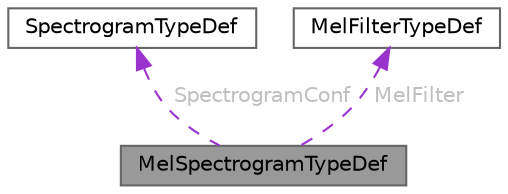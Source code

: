 digraph "MelSpectrogramTypeDef"
{
 // LATEX_PDF_SIZE
  bgcolor="transparent";
  edge [fontname=Helvetica,fontsize=10,labelfontname=Helvetica,labelfontsize=10];
  node [fontname=Helvetica,fontsize=10,shape=box,height=0.2,width=0.4];
  Node1 [id="Node000001",label="MelSpectrogramTypeDef",height=0.2,width=0.4,color="gray40", fillcolor="grey60", style="filled", fontcolor="black",tooltip="Instance structure for the floating-point MelSpectrogram function."];
  Node2 -> Node1 [id="edge1_Node000001_Node000002",dir="back",color="darkorchid3",style="dashed",tooltip=" ",label=" SpectrogramConf",fontcolor="grey" ];
  Node2 [id="Node000002",label="SpectrogramTypeDef",height=0.2,width=0.4,color="gray40", fillcolor="white", style="filled",URL="$struct_spectrogram_type_def.html",tooltip="Instance structure for the floating-point Spectrogram function."];
  Node3 -> Node1 [id="edge2_Node000001_Node000003",dir="back",color="darkorchid3",style="dashed",tooltip=" ",label=" MelFilter",fontcolor="grey" ];
  Node3 [id="Node000003",label="MelFilterTypeDef",height=0.2,width=0.4,color="gray40", fillcolor="white", style="filled",URL="$struct_mel_filter_type_def.html",tooltip="Instance structure for the floating-point MelFilterbank function."];
}
